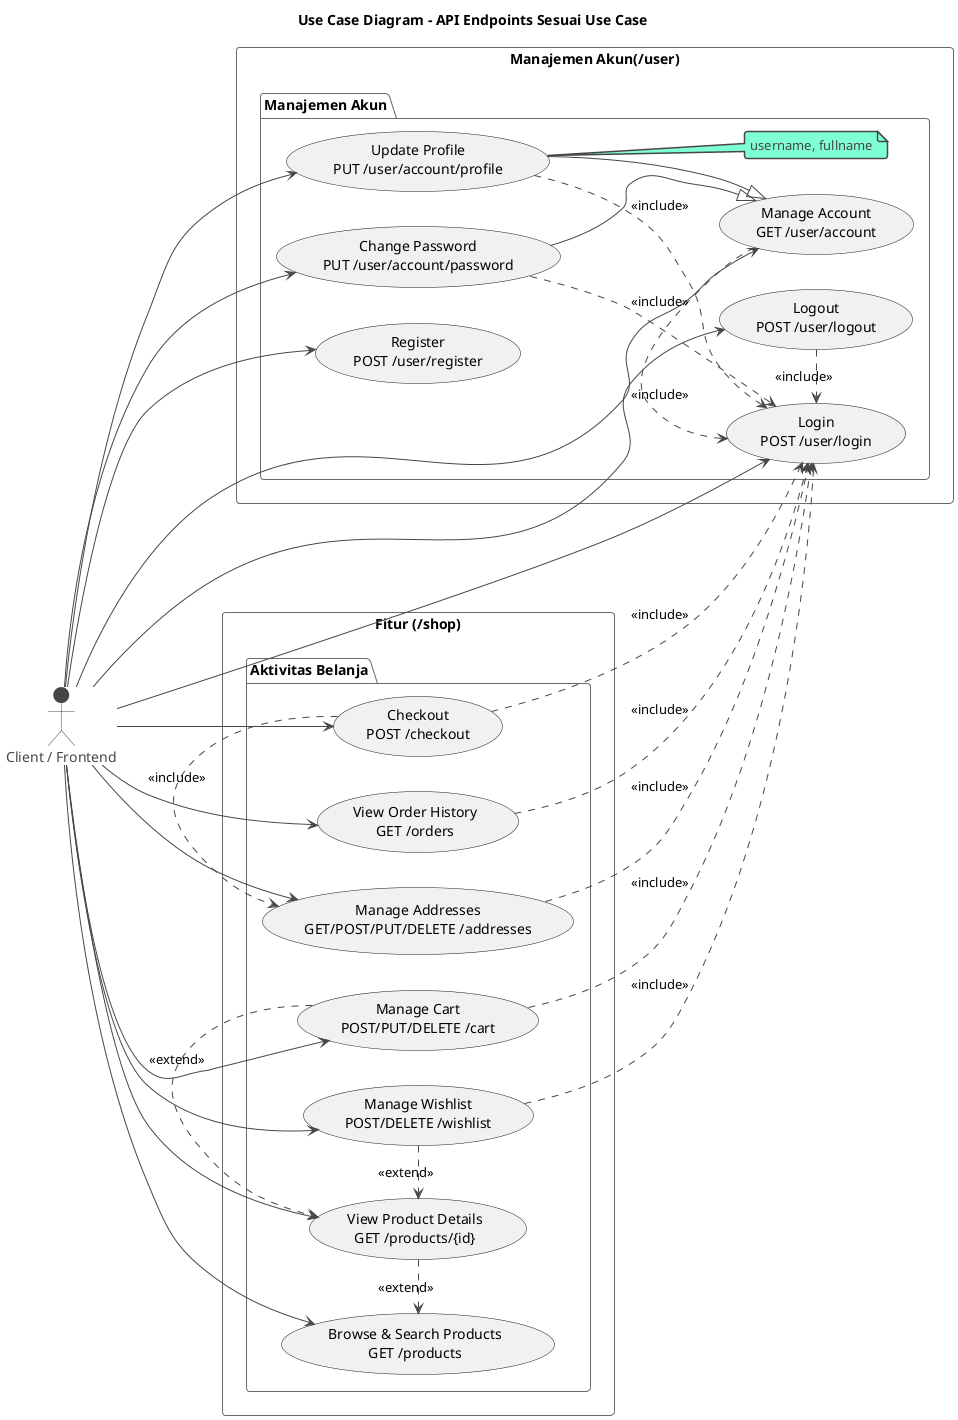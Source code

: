 @startuml
!theme vibrant
title Use Case Diagram - API Endpoints Sesuai Use Case

left to right direction

' --- Aktor ---
actor "Client / Frontend" as client

' --- Boundary Sistem ---
rectangle "Manajemen Akun(/user)" {

' --- Paket Manajemen Akun ---
package "Manajemen Akun" {
usecase "Register\nPOST /user/register" as API_REG
usecase "Login\nPOST /user/login" as API_LOGIN
usecase "Logout\nPOST /user/logout" as API_LOGOUT
usecase "Manage Account\nGET /user/account" as API_ACC
usecase "Update Profile\nPUT /user/account/profile" as API_ACC_PROFILE
note right of API_ACC_PROFILE : username, fullname
usecase "Change Password\nPUT /user/account/password" as API_ACC_PASS
}

}

rectangle "Fitur (/shop)" {
' --- Paket Aktivitas Belanja ---
package "Aktivitas Belanja" {
usecase "Browse & Search Products\nGET /products" as API_BROWSE
usecase "View Product Details\nGET /products/{id}" as API_VIEW_DETAIL
usecase "Manage Cart\nPOST/PUT/DELETE /cart" as API_CART
usecase "Manage Wishlist\nPOST/DELETE /wishlist" as API_WISHLIST
usecase "Checkout\nPOST /checkout" as API_CHECKOUT
usecase "View Order History\nGET /orders" as API_HISTORY
usecase "Manage Addresses\nGET/POST/PUT/DELETE /addresses" as API_ADDRESS
}
}

' --- Relasi Aktor ke Use Case ---
client --> API_REG
client --> API_LOGIN
client --> API_LOGOUT
client --> API_ACC
client --> API_ACC_PROFILE
client --> API_ACC_PASS
client --> API_BROWSE
client --> API_VIEW_DETAIL
client --> API_CART
client --> API_WISHLIST
client --> API_CHECKOUT
client --> API_HISTORY
client --> API_ADDRESS

' --- Relasi Antar Use Case ---
API_ACC_PROFILE --|> API_ACC
API_ACC_PASS --|> API_ACC

' Include: wajib login
API_ACC .> API_LOGIN : <<include>>
API_ACC_PROFILE .> API_LOGIN : <<include>>
API_ACC_PASS .> API_LOGIN : <<include>>
API_LOGOUT .> API_LOGIN : <<include>>
API_CART .> API_LOGIN : <<include>>
API_WISHLIST .> API_LOGIN : <<include>>
API_CHECKOUT .> API_LOGIN : <<include>>
API_HISTORY .> API_LOGIN : <<include>>
API_ADDRESS .> API_LOGIN : <<include>>
API_CHECKOUT .> API_ADDRESS : <<include>>

' Extend: opsional
API_VIEW_DETAIL .> API_BROWSE : <<extend>>
API_CART .> API_VIEW_DETAIL : <<extend>>
API_WISHLIST .> API_VIEW_DETAIL : <<extend>>

@enduml
